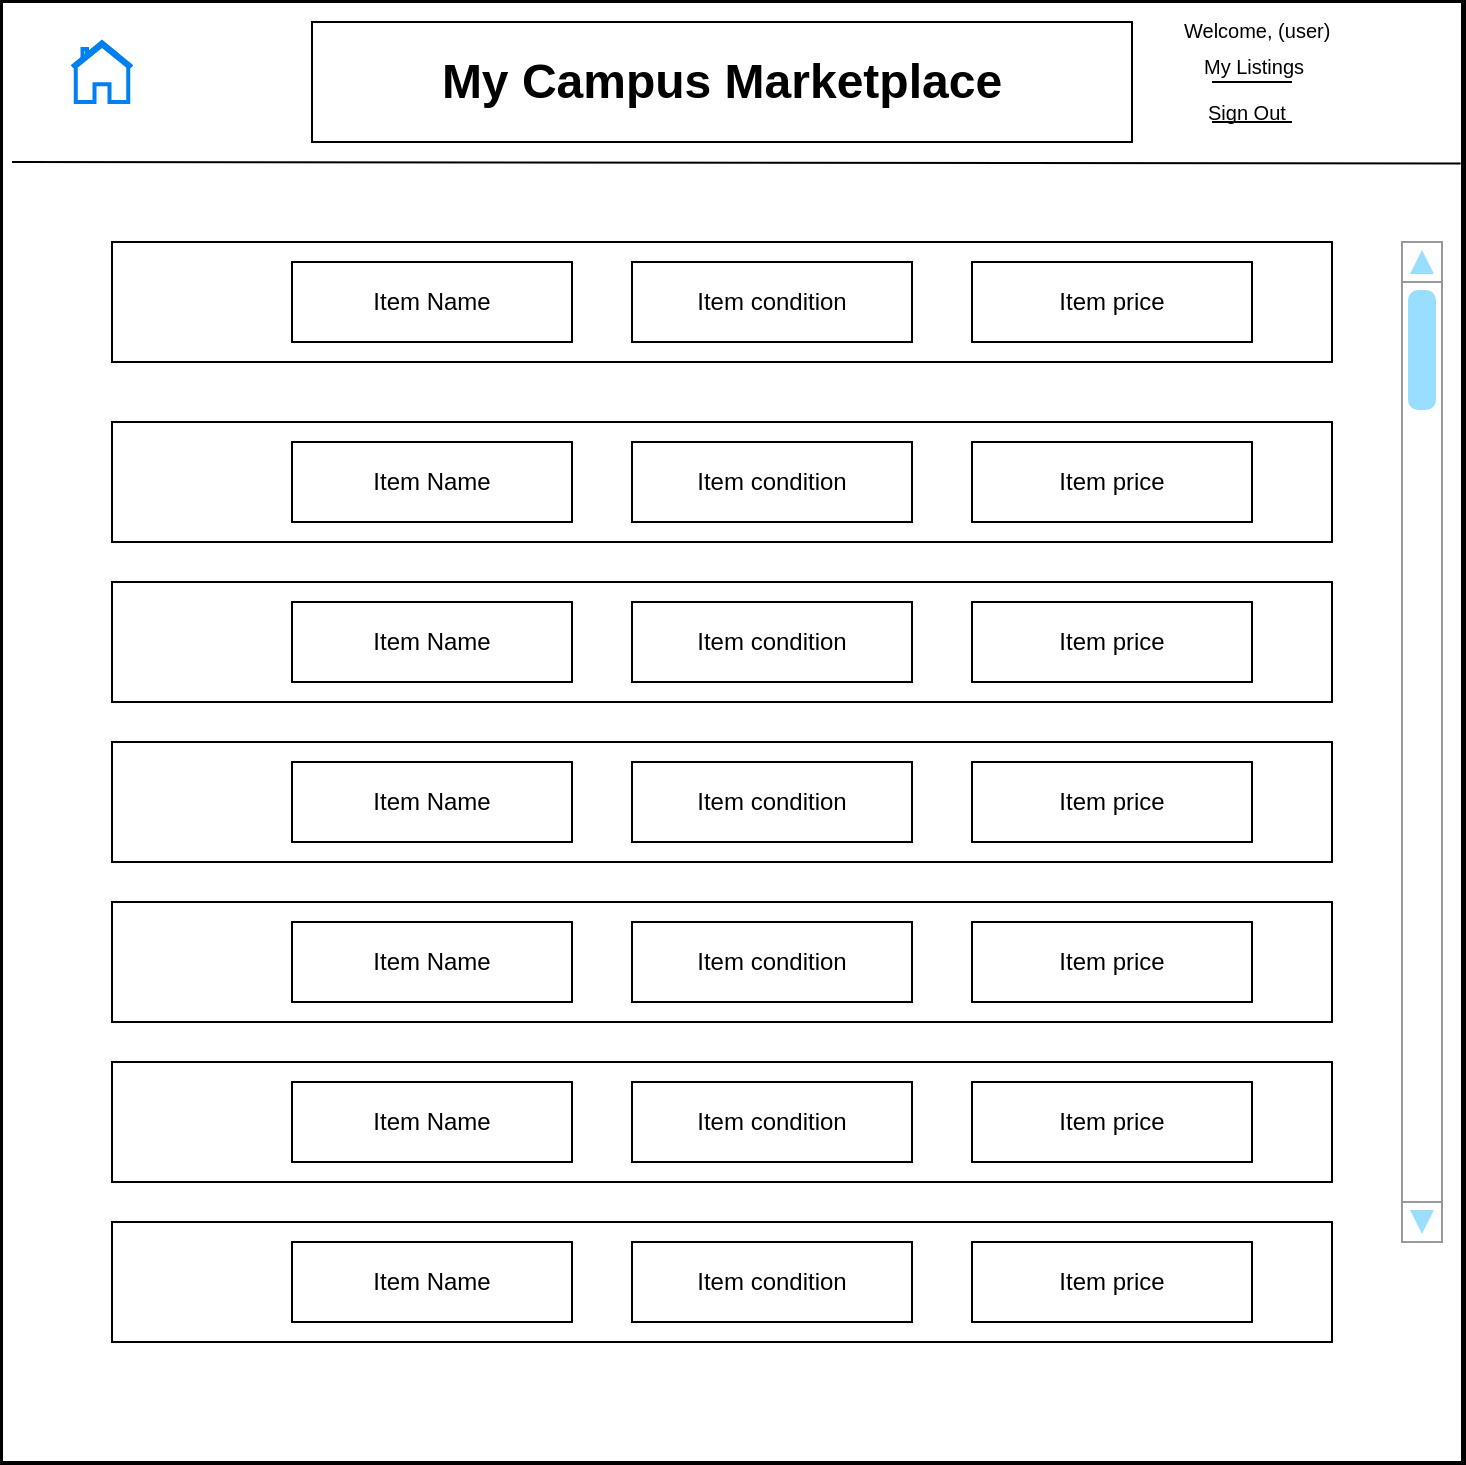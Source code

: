 <mxfile version="24.2.0" type="device">
  <diagram name="Page-1" id="asDb9vwDrI2UDKZ7b16t">
    <mxGraphModel dx="1434" dy="795" grid="1" gridSize="10" guides="1" tooltips="1" connect="1" arrows="1" fold="1" page="1" pageScale="1" pageWidth="850" pageHeight="1100" background="#000000" math="0" shadow="0">
      <root>
        <mxCell id="0" />
        <mxCell id="1" parent="0" />
        <mxCell id="iA0Zp6hCPLZcMNGEjemQ-2" value="&lt;h1 style=&quot;&quot;&gt;&lt;br&gt;&lt;/h1&gt;" style="whiteSpace=wrap;html=1;aspect=fixed;align=center;" vertex="1" parent="1">
          <mxGeometry x="65" y="80" width="730" height="730" as="geometry" />
        </mxCell>
        <mxCell id="iA0Zp6hCPLZcMNGEjemQ-3" value="" style="endArrow=none;html=1;rounded=0;exitX=-0.003;exitY=0.293;exitDx=0;exitDy=0;exitPerimeter=0;entryX=1.003;entryY=0.294;entryDx=0;entryDy=0;entryPerimeter=0;" edge="1" parent="1">
          <mxGeometry width="50" height="50" relative="1" as="geometry">
            <mxPoint x="70.0" y="160.0" as="sourcePoint" />
            <mxPoint x="794.32" y="160.72" as="targetPoint" />
          </mxGeometry>
        </mxCell>
        <mxCell id="iA0Zp6hCPLZcMNGEjemQ-5" value="&lt;h1&gt;My Campus Marketplace&lt;/h1&gt;" style="whiteSpace=wrap;html=1;align=center;" vertex="1" parent="1">
          <mxGeometry x="220" y="90" width="410" height="60" as="geometry" />
        </mxCell>
        <mxCell id="iA0Zp6hCPLZcMNGEjemQ-6" value="&lt;font style=&quot;font-size: 10px;&quot;&gt;Welcome, (user)&lt;/font&gt;" style="text;strokeColor=none;fillColor=none;spacingLeft=4;spacingRight=4;overflow=hidden;rotatable=0;points=[[0,0.5],[1,0.5]];portConstraint=eastwest;fontSize=12;whiteSpace=wrap;html=1;" vertex="1" parent="1">
          <mxGeometry x="650" y="80" width="110" height="30" as="geometry" />
        </mxCell>
        <mxCell id="iA0Zp6hCPLZcMNGEjemQ-7" value="" style="html=1;verticalLabelPosition=bottom;align=center;labelBackgroundColor=#ffffff;verticalAlign=top;strokeWidth=2;strokeColor=#0080F0;shadow=0;dashed=0;shape=mxgraph.ios7.icons.home;" vertex="1" parent="1">
          <mxGeometry x="100" y="100" width="30" height="30" as="geometry" />
        </mxCell>
        <mxCell id="iA0Zp6hCPLZcMNGEjemQ-12" value="" style="endArrow=none;html=1;rounded=0;" edge="1" parent="1">
          <mxGeometry relative="1" as="geometry">
            <mxPoint x="710" y="120" as="sourcePoint" />
            <mxPoint x="670" y="120" as="targetPoint" />
          </mxGeometry>
        </mxCell>
        <mxCell id="iA0Zp6hCPLZcMNGEjemQ-18" value="My Listings" style="text;strokeColor=none;fillColor=none;spacingLeft=4;spacingRight=4;overflow=hidden;rotatable=0;points=[[0,0.5],[1,0.5]];portConstraint=eastwest;fontSize=10;whiteSpace=wrap;html=1;" vertex="1" parent="1">
          <mxGeometry x="660" y="100" width="90" height="20" as="geometry" />
        </mxCell>
        <mxCell id="iA0Zp6hCPLZcMNGEjemQ-20" value="" style="shape=table;startSize=0;container=1;collapsible=1;childLayout=tableLayout;fixedRows=1;rowLines=0;fontStyle=0;align=center;resizeLast=1;strokeColor=none;fillColor=none;collapsible=0;whiteSpace=wrap;html=1;fontSize=10;" vertex="1" parent="1">
          <mxGeometry x="630" y="120" width="120" height="30" as="geometry" />
        </mxCell>
        <mxCell id="iA0Zp6hCPLZcMNGEjemQ-21" value="" style="shape=tableRow;horizontal=0;startSize=0;swimlaneHead=0;swimlaneBody=0;fillColor=none;collapsible=0;dropTarget=0;points=[[0,0.5],[1,0.5]];portConstraint=eastwest;top=0;left=0;right=0;bottom=0;" vertex="1" parent="iA0Zp6hCPLZcMNGEjemQ-20">
          <mxGeometry width="120" height="30" as="geometry" />
        </mxCell>
        <mxCell id="iA0Zp6hCPLZcMNGEjemQ-22" value="" style="shape=partialRectangle;connectable=0;fillColor=none;top=0;left=0;bottom=0;right=0;editable=1;overflow=hidden;" vertex="1" parent="iA0Zp6hCPLZcMNGEjemQ-21">
          <mxGeometry width="30" height="30" as="geometry">
            <mxRectangle width="30" height="30" as="alternateBounds" />
          </mxGeometry>
        </mxCell>
        <mxCell id="iA0Zp6hCPLZcMNGEjemQ-23" value="Sign Out" style="shape=partialRectangle;connectable=0;fillColor=none;top=0;left=0;bottom=0;right=0;align=left;spacingLeft=6;overflow=hidden;fontSize=10;" vertex="1" parent="iA0Zp6hCPLZcMNGEjemQ-21">
          <mxGeometry x="30" width="90" height="30" as="geometry">
            <mxRectangle width="90" height="30" as="alternateBounds" />
          </mxGeometry>
        </mxCell>
        <mxCell id="iA0Zp6hCPLZcMNGEjemQ-25" value="&lt;p&gt;&lt;br&gt;&lt;/p&gt;" style="whiteSpace=wrap;html=1;align=center;" vertex="1" parent="1">
          <mxGeometry x="120" y="200" width="610" height="60" as="geometry" />
        </mxCell>
        <mxCell id="iA0Zp6hCPLZcMNGEjemQ-26" value="&lt;p&gt;&lt;br&gt;&lt;/p&gt;" style="whiteSpace=wrap;html=1;align=center;" vertex="1" parent="1">
          <mxGeometry x="120" y="290" width="610" height="60" as="geometry" />
        </mxCell>
        <mxCell id="iA0Zp6hCPLZcMNGEjemQ-27" value="&lt;p&gt;&lt;br&gt;&lt;/p&gt;" style="whiteSpace=wrap;html=1;align=center;" vertex="1" parent="1">
          <mxGeometry x="120" y="370" width="610" height="60" as="geometry" />
        </mxCell>
        <mxCell id="iA0Zp6hCPLZcMNGEjemQ-28" value="&lt;p&gt;&lt;br&gt;&lt;/p&gt;" style="whiteSpace=wrap;html=1;align=center;" vertex="1" parent="1">
          <mxGeometry x="120" y="450" width="610" height="60" as="geometry" />
        </mxCell>
        <mxCell id="iA0Zp6hCPLZcMNGEjemQ-29" value="&lt;p&gt;&lt;br&gt;&lt;/p&gt;" style="whiteSpace=wrap;html=1;align=center;" vertex="1" parent="1">
          <mxGeometry x="120" y="530" width="610" height="60" as="geometry" />
        </mxCell>
        <mxCell id="iA0Zp6hCPLZcMNGEjemQ-30" value="&lt;p&gt;&lt;br&gt;&lt;/p&gt;" style="whiteSpace=wrap;html=1;align=center;" vertex="1" parent="1">
          <mxGeometry x="120" y="610" width="610" height="60" as="geometry" />
        </mxCell>
        <mxCell id="iA0Zp6hCPLZcMNGEjemQ-31" value="&lt;p&gt;&lt;br&gt;&lt;/p&gt;" style="whiteSpace=wrap;html=1;align=center;" vertex="1" parent="1">
          <mxGeometry x="120" y="690" width="610" height="60" as="geometry" />
        </mxCell>
        <mxCell id="iA0Zp6hCPLZcMNGEjemQ-32" value="" style="shape=image;html=1;verticalAlign=top;verticalLabelPosition=bottom;labelBackgroundColor=#ffffff;imageAspect=0;aspect=fixed;image=https://cdn2.iconfinder.com/data/icons/tango/32x32/mimetypes/image-x-generic.png" vertex="1" parent="1">
          <mxGeometry x="130" y="200" width="60" height="60" as="geometry" />
        </mxCell>
        <mxCell id="iA0Zp6hCPLZcMNGEjemQ-33" value="" style="shape=image;html=1;verticalAlign=top;verticalLabelPosition=bottom;labelBackgroundColor=#ffffff;imageAspect=0;aspect=fixed;image=https://cdn2.iconfinder.com/data/icons/tango/32x32/mimetypes/image-x-generic.png" vertex="1" parent="1">
          <mxGeometry x="130" y="290" width="60" height="60" as="geometry" />
        </mxCell>
        <mxCell id="iA0Zp6hCPLZcMNGEjemQ-34" value="" style="shape=image;html=1;verticalAlign=top;verticalLabelPosition=bottom;labelBackgroundColor=#ffffff;imageAspect=0;aspect=fixed;image=https://cdn2.iconfinder.com/data/icons/tango/32x32/mimetypes/image-x-generic.png" vertex="1" parent="1">
          <mxGeometry x="130" y="370" width="60" height="60" as="geometry" />
        </mxCell>
        <mxCell id="iA0Zp6hCPLZcMNGEjemQ-35" value="" style="shape=image;html=1;verticalAlign=top;verticalLabelPosition=bottom;labelBackgroundColor=#ffffff;imageAspect=0;aspect=fixed;image=https://cdn2.iconfinder.com/data/icons/tango/32x32/mimetypes/image-x-generic.png" vertex="1" parent="1">
          <mxGeometry x="130" y="450" width="60" height="60" as="geometry" />
        </mxCell>
        <mxCell id="iA0Zp6hCPLZcMNGEjemQ-36" value="" style="shape=image;html=1;verticalAlign=top;verticalLabelPosition=bottom;labelBackgroundColor=#ffffff;imageAspect=0;aspect=fixed;image=https://cdn2.iconfinder.com/data/icons/tango/32x32/mimetypes/image-x-generic.png" vertex="1" parent="1">
          <mxGeometry x="130" y="530" width="60" height="60" as="geometry" />
        </mxCell>
        <mxCell id="iA0Zp6hCPLZcMNGEjemQ-37" value="" style="shape=image;html=1;verticalAlign=top;verticalLabelPosition=bottom;labelBackgroundColor=#ffffff;imageAspect=0;aspect=fixed;image=https://cdn2.iconfinder.com/data/icons/tango/32x32/mimetypes/image-x-generic.png" vertex="1" parent="1">
          <mxGeometry x="130" y="610" width="60" height="60" as="geometry" />
        </mxCell>
        <mxCell id="iA0Zp6hCPLZcMNGEjemQ-38" value="" style="shape=image;html=1;verticalAlign=top;verticalLabelPosition=bottom;labelBackgroundColor=#ffffff;imageAspect=0;aspect=fixed;image=https://cdn2.iconfinder.com/data/icons/tango/32x32/mimetypes/image-x-generic.png" vertex="1" parent="1">
          <mxGeometry x="130" y="690" width="60" height="60" as="geometry" />
        </mxCell>
        <mxCell id="iA0Zp6hCPLZcMNGEjemQ-39" value="Item Name" style="whiteSpace=wrap;html=1;align=center;" vertex="1" parent="1">
          <mxGeometry x="210" y="210" width="140" height="40" as="geometry" />
        </mxCell>
        <mxCell id="iA0Zp6hCPLZcMNGEjemQ-40" value="Item condition" style="whiteSpace=wrap;html=1;align=center;" vertex="1" parent="1">
          <mxGeometry x="380" y="210" width="140" height="40" as="geometry" />
        </mxCell>
        <mxCell id="iA0Zp6hCPLZcMNGEjemQ-41" value="Item price" style="whiteSpace=wrap;html=1;align=center;" vertex="1" parent="1">
          <mxGeometry x="550" y="210" width="140" height="40" as="geometry" />
        </mxCell>
        <mxCell id="iA0Zp6hCPLZcMNGEjemQ-42" value="" style="shape=image;html=1;verticalAlign=top;verticalLabelPosition=bottom;labelBackgroundColor=#ffffff;imageAspect=0;aspect=fixed;image=https://cdn4.iconfinder.com/data/icons/ionicons/512/icon-refresh-128.png" vertex="1" parent="1">
          <mxGeometry x="740" y="750" width="45" height="45" as="geometry" />
        </mxCell>
        <mxCell id="iA0Zp6hCPLZcMNGEjemQ-43" value="" style="endArrow=none;html=1;rounded=0;" edge="1" parent="1">
          <mxGeometry width="50" height="50" relative="1" as="geometry">
            <mxPoint x="670" y="140" as="sourcePoint" />
            <mxPoint x="710" y="140" as="targetPoint" />
          </mxGeometry>
        </mxCell>
        <mxCell id="iA0Zp6hCPLZcMNGEjemQ-45" value="Item Name" style="whiteSpace=wrap;html=1;align=center;" vertex="1" parent="1">
          <mxGeometry x="210" y="300" width="140" height="40" as="geometry" />
        </mxCell>
        <mxCell id="iA0Zp6hCPLZcMNGEjemQ-46" value="Item condition" style="whiteSpace=wrap;html=1;align=center;" vertex="1" parent="1">
          <mxGeometry x="380" y="300" width="140" height="40" as="geometry" />
        </mxCell>
        <mxCell id="iA0Zp6hCPLZcMNGEjemQ-47" value="Item price" style="whiteSpace=wrap;html=1;align=center;" vertex="1" parent="1">
          <mxGeometry x="550" y="300" width="140" height="40" as="geometry" />
        </mxCell>
        <mxCell id="iA0Zp6hCPLZcMNGEjemQ-48" value="" style="verticalLabelPosition=bottom;shadow=0;dashed=0;align=center;html=1;verticalAlign=top;strokeWidth=1;shape=mxgraph.mockup.navigation.scrollBar;strokeColor=#999999;barPos=99;fillColor2=#99ddff;strokeColor2=none;direction=north;" vertex="1" parent="1">
          <mxGeometry x="765" y="200" width="20" height="500" as="geometry" />
        </mxCell>
        <mxCell id="iA0Zp6hCPLZcMNGEjemQ-49" value="Item Name" style="whiteSpace=wrap;html=1;align=center;" vertex="1" parent="1">
          <mxGeometry x="210" y="380" width="140" height="40" as="geometry" />
        </mxCell>
        <mxCell id="iA0Zp6hCPLZcMNGEjemQ-50" value="Item condition" style="whiteSpace=wrap;html=1;align=center;" vertex="1" parent="1">
          <mxGeometry x="380" y="380" width="140" height="40" as="geometry" />
        </mxCell>
        <mxCell id="iA0Zp6hCPLZcMNGEjemQ-51" value="Item price" style="whiteSpace=wrap;html=1;align=center;" vertex="1" parent="1">
          <mxGeometry x="550" y="380" width="140" height="40" as="geometry" />
        </mxCell>
        <mxCell id="iA0Zp6hCPLZcMNGEjemQ-52" value="Item Name" style="whiteSpace=wrap;html=1;align=center;" vertex="1" parent="1">
          <mxGeometry x="210" y="460" width="140" height="40" as="geometry" />
        </mxCell>
        <mxCell id="iA0Zp6hCPLZcMNGEjemQ-53" value="Item Name" style="whiteSpace=wrap;html=1;align=center;" vertex="1" parent="1">
          <mxGeometry x="210" y="540" width="140" height="40" as="geometry" />
        </mxCell>
        <mxCell id="iA0Zp6hCPLZcMNGEjemQ-54" value="Item Name" style="whiteSpace=wrap;html=1;align=center;" vertex="1" parent="1">
          <mxGeometry x="210" y="620" width="140" height="40" as="geometry" />
        </mxCell>
        <mxCell id="iA0Zp6hCPLZcMNGEjemQ-55" value="Item Name" style="whiteSpace=wrap;html=1;align=center;" vertex="1" parent="1">
          <mxGeometry x="210" y="700" width="140" height="40" as="geometry" />
        </mxCell>
        <mxCell id="iA0Zp6hCPLZcMNGEjemQ-56" value="Item condition" style="whiteSpace=wrap;html=1;align=center;" vertex="1" parent="1">
          <mxGeometry x="380" y="460" width="140" height="40" as="geometry" />
        </mxCell>
        <mxCell id="iA0Zp6hCPLZcMNGEjemQ-57" value="Item condition" style="whiteSpace=wrap;html=1;align=center;" vertex="1" parent="1">
          <mxGeometry x="380" y="540" width="140" height="40" as="geometry" />
        </mxCell>
        <mxCell id="iA0Zp6hCPLZcMNGEjemQ-58" value="Item condition" style="whiteSpace=wrap;html=1;align=center;" vertex="1" parent="1">
          <mxGeometry x="380" y="620" width="140" height="40" as="geometry" />
        </mxCell>
        <mxCell id="iA0Zp6hCPLZcMNGEjemQ-59" value="Item condition" style="whiteSpace=wrap;html=1;align=center;" vertex="1" parent="1">
          <mxGeometry x="380" y="700" width="140" height="40" as="geometry" />
        </mxCell>
        <mxCell id="iA0Zp6hCPLZcMNGEjemQ-60" value="Item price" style="whiteSpace=wrap;html=1;align=center;" vertex="1" parent="1">
          <mxGeometry x="550" y="460" width="140" height="40" as="geometry" />
        </mxCell>
        <mxCell id="iA0Zp6hCPLZcMNGEjemQ-61" value="Item price" style="whiteSpace=wrap;html=1;align=center;" vertex="1" parent="1">
          <mxGeometry x="550" y="540" width="140" height="40" as="geometry" />
        </mxCell>
        <mxCell id="iA0Zp6hCPLZcMNGEjemQ-62" value="Item price" style="whiteSpace=wrap;html=1;align=center;" vertex="1" parent="1">
          <mxGeometry x="550" y="620" width="140" height="40" as="geometry" />
        </mxCell>
        <mxCell id="iA0Zp6hCPLZcMNGEjemQ-63" value="Item price" style="whiteSpace=wrap;html=1;align=center;" vertex="1" parent="1">
          <mxGeometry x="550" y="700" width="140" height="40" as="geometry" />
        </mxCell>
      </root>
    </mxGraphModel>
  </diagram>
</mxfile>

